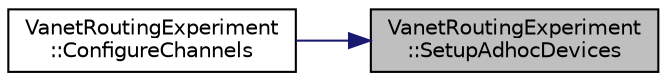 digraph "VanetRoutingExperiment::SetupAdhocDevices"
{
 // LATEX_PDF_SIZE
  edge [fontname="Helvetica",fontsize="10",labelfontname="Helvetica",labelfontsize="10"];
  node [fontname="Helvetica",fontsize="10",shape=record];
  rankdir="RL";
  Node1 [label="VanetRoutingExperiment\l::SetupAdhocDevices",height=0.2,width=0.4,color="black", fillcolor="grey75", style="filled", fontcolor="black",tooltip="Set up the adhoc devices."];
  Node1 -> Node2 [dir="back",color="midnightblue",fontsize="10",style="solid",fontname="Helvetica"];
  Node2 [label="VanetRoutingExperiment\l::ConfigureChannels",height=0.2,width=0.4,color="black", fillcolor="white", style="filled",URL="$class_vanet_routing_experiment.html#adcb4d2d4146919dc6f2cbdc183068e6a",tooltip="Configure channels."];
}

